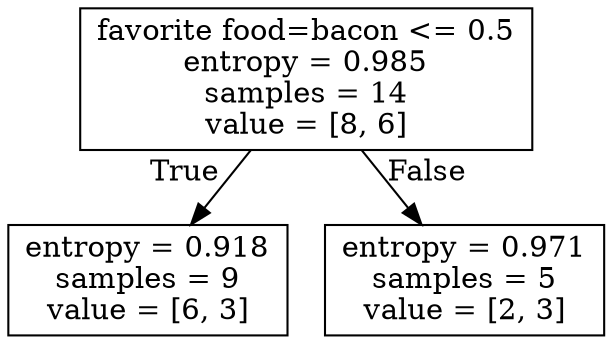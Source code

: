 digraph Tree {
node [shape=box] ;
0 [label="favorite food=bacon <= 0.5\nentropy = 0.985\nsamples = 14\nvalue = [8, 6]"] ;
1 [label="entropy = 0.918\nsamples = 9\nvalue = [6, 3]"] ;
0 -> 1 [labeldistance=2.5, labelangle=45, headlabel="True"] ;
2 [label="entropy = 0.971\nsamples = 5\nvalue = [2, 3]"] ;
0 -> 2 [labeldistance=2.5, labelangle=-45, headlabel="False"] ;
}